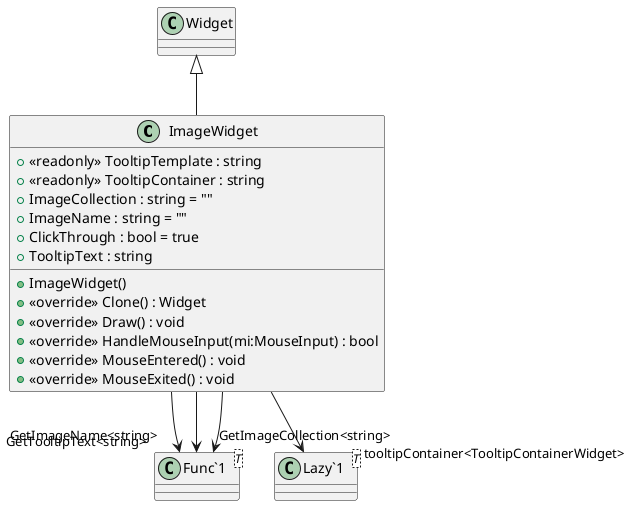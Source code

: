 @startuml
class ImageWidget {
    + <<readonly>> TooltipTemplate : string
    + <<readonly>> TooltipContainer : string
    + ImageCollection : string = ""
    + ImageName : string = ""
    + ClickThrough : bool = true
    + TooltipText : string
    + ImageWidget()
    + <<override>> Clone() : Widget
    + <<override>> Draw() : void
    + <<override>> HandleMouseInput(mi:MouseInput) : bool
    + <<override>> MouseEntered() : void
    + <<override>> MouseExited() : void
}
class "Func`1"<T> {
}
class "Lazy`1"<T> {
}
Widget <|-- ImageWidget
ImageWidget --> "GetImageName<string>" "Func`1"
ImageWidget --> "GetImageCollection<string>" "Func`1"
ImageWidget --> "tooltipContainer<TooltipContainerWidget>" "Lazy`1"
ImageWidget --> "GetTooltipText<string>" "Func`1"
@enduml

